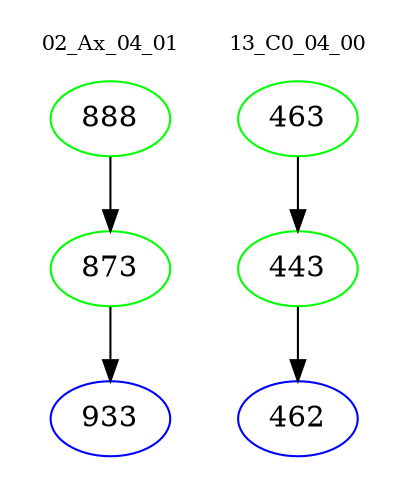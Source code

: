 digraph{
subgraph cluster_0 {
color = white
label = "02_Ax_04_01";
fontsize=10;
T0_888 [label="888", color="green"]
T0_888 -> T0_873 [color="black"]
T0_873 [label="873", color="green"]
T0_873 -> T0_933 [color="black"]
T0_933 [label="933", color="blue"]
}
subgraph cluster_1 {
color = white
label = "13_C0_04_00";
fontsize=10;
T1_463 [label="463", color="green"]
T1_463 -> T1_443 [color="black"]
T1_443 [label="443", color="green"]
T1_443 -> T1_462 [color="black"]
T1_462 [label="462", color="blue"]
}
}
